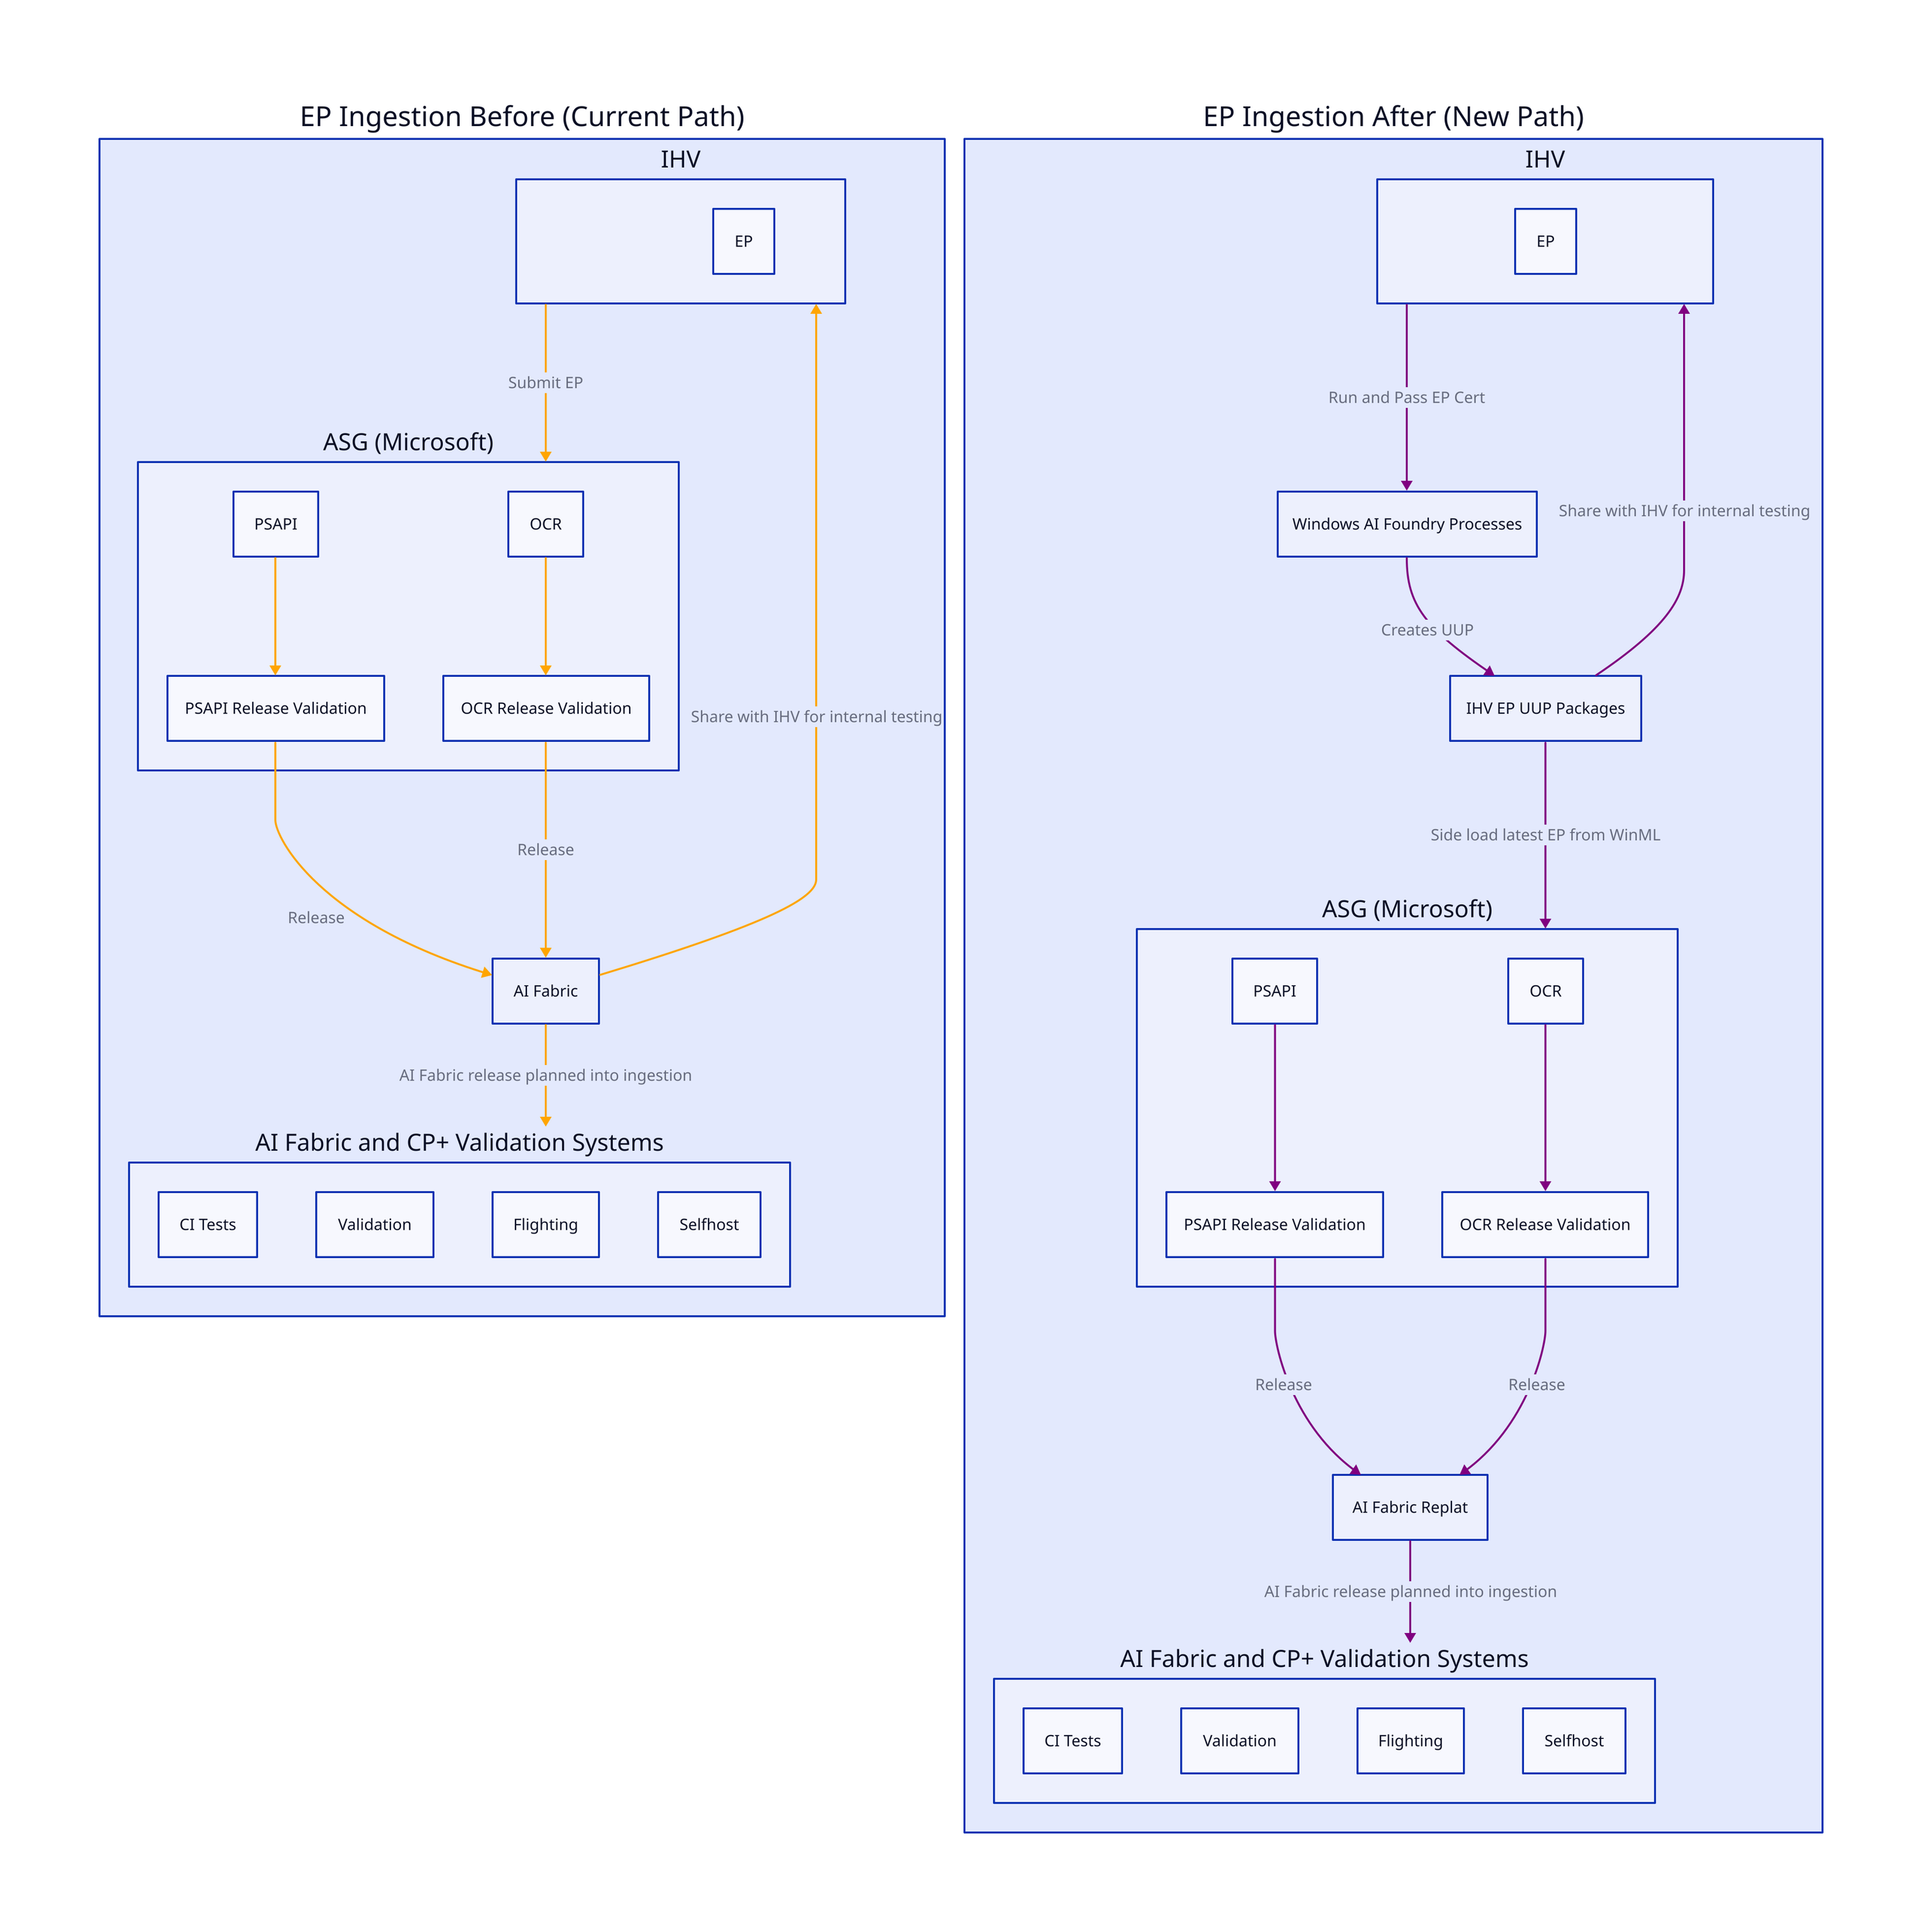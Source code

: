 # EP Ingestion Workflow - Before and After

EP_Ingestion_Before: "EP Ingestion Before (Current Path)" {
  # Main entities
  IHV: "IHV" {
    EP: "EP"
  }
  
  ASG: "ASG (Microsoft)" {
    PSAPI: "PSAPI"
    OCR: "OCR"
    PSAPI_Release_Validation: "PSAPI Release Validation"
    OCR_Release_Validation: "OCR Release Validation"
    
    PSAPI -> PSAPI_Release_Validation: {style.stroke: orange}
    OCR -> OCR_Release_Validation: {style.stroke: orange}
  }
  
  AI_Fabric: "AI Fabric"
  
  AI_Fabric_CP_Validation: "AI Fabric and CP+ Validation Systems" {
    AI_CI: "CI Tests"
    AI_Validation: "Validation"
    AI_Flight: "Flighting"
    AI_Selfhost: "Selfhost"
  }
  
  # Orange arrows for older path
  # Single path: IHV to ASG route only
  IHV -> ASG: "Submit EP" {style.stroke: orange}
  ASG.PSAPI_Release_Validation -> AI_Fabric: "Release" {style.stroke: orange}
  ASG.OCR_Release_Validation -> AI_Fabric: "Release" {style.stroke: orange}
  AI_Fabric -> AI_Fabric_CP_Validation: "AI Fabric release planned into ingestion" {style.stroke: orange}
  AI_Fabric -> IHV: "Share with IHV for internal testing" {style.stroke: orange}
}

EP_Ingestion_After: "EP Ingestion After (New Path)" {
  # Main entities
  IHV_New: "IHV" {
    EP_New: "EP"
  }
  
  WinML_New: "Windows AI Foundry Processes"
  UUP_New: "IHV EP UUP Packages"
  
  ASG_New: "ASG (Microsoft)" {
    PSAPI_New: "PSAPI"
    OCR_New: "OCR"
    PSAPI_Release_Validation_New: "PSAPI Release Validation"
    OCR_Release_Validation_New: "OCR Release Validation"
    
    PSAPI_New -> PSAPI_Release_Validation_New: {style.stroke: purple}
    OCR_New -> OCR_Release_Validation_New: {style.stroke: purple}
  }
  
  AI_Fabric_Replat: "AI Fabric Replat"
  
  AI_Fabric_CP_Validation_New: "AI Fabric and CP+ Validation Systems" {
    AI_CI_New: "CI Tests"
    AI_Validation_New: "Validation"
    AI_Flight_New: "Flighting"
    AI_Selfhost_New: "Selfhost"
  }

  # Purple arrows for newer path
  # Single streamlined path
  IHV_New -> WinML_New: "Run and Pass EP Cert" {style.stroke: purple}
  WinML_New -> UUP_New: "Creates UUP" {style.stroke: purple}

  # ASG sideloads from UUP packages and releases to AI Fabric
  UUP_New -> ASG_New: "Side load latest EP from WinML" {style.stroke: purple}
  ASG_New.PSAPI_Release_Validation_New -> AI_Fabric_Replat: "Release" {style.stroke: purple}
  ASG_New.OCR_Release_Validation_New -> AI_Fabric_Replat: "Release" {style.stroke: purple}
  AI_Fabric_Replat -> AI_Fabric_CP_Validation_New: "AI Fabric release planned into ingestion" {style.stroke: purple}
  UUP_New -> IHV_New: "Share with IHV for internal testing" {style.stroke: purple}
}

# Layout configuration
direction: down
